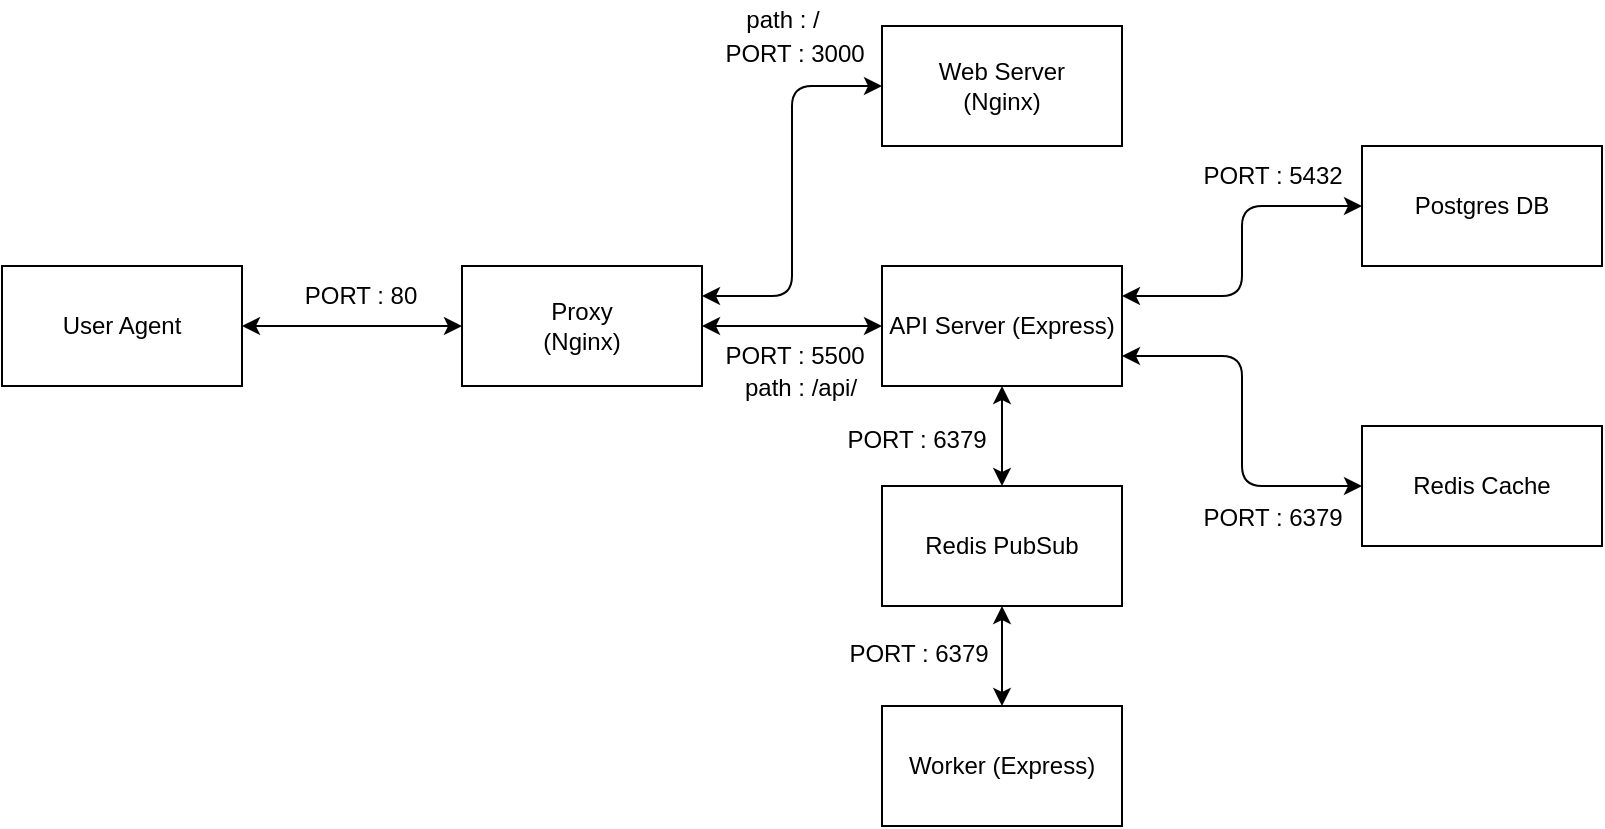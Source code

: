 <mxfile>
    <diagram id="piDafpqhtRUU5qUU-vj8" name="Page-1">
        <mxGraphModel dx="883" dy="518" grid="1" gridSize="10" guides="1" tooltips="1" connect="1" arrows="1" fold="1" page="1" pageScale="1" pageWidth="1169" pageHeight="827" math="0" shadow="0">
            <root>
                <mxCell id="0"/>
                <mxCell id="1" parent="0"/>
                <mxCell id="JDbVQdWDWLPik-uImzkJ-9" style="edgeStyle=orthogonalEdgeStyle;rounded=0;orthogonalLoop=1;jettySize=auto;html=1;exitX=1;exitY=0.5;exitDx=0;exitDy=0;entryX=0;entryY=0.5;entryDx=0;entryDy=0;startArrow=classic;startFill=1;" parent="1" source="JDbVQdWDWLPik-uImzkJ-1" target="JDbVQdWDWLPik-uImzkJ-2" edge="1">
                    <mxGeometry relative="1" as="geometry"/>
                </mxCell>
                <mxCell id="JDbVQdWDWLPik-uImzkJ-1" value="User Agent" style="rounded=0;whiteSpace=wrap;html=1;" parent="1" vertex="1">
                    <mxGeometry x="130" y="310" width="120" height="60" as="geometry"/>
                </mxCell>
                <mxCell id="JDbVQdWDWLPik-uImzkJ-17" style="edgeStyle=orthogonalEdgeStyle;rounded=0;orthogonalLoop=1;jettySize=auto;html=1;exitX=1;exitY=0.5;exitDx=0;exitDy=0;entryX=0;entryY=0.5;entryDx=0;entryDy=0;startArrow=classic;startFill=1;" parent="1" source="JDbVQdWDWLPik-uImzkJ-2" target="JDbVQdWDWLPik-uImzkJ-4" edge="1">
                    <mxGeometry relative="1" as="geometry"/>
                </mxCell>
                <mxCell id="2" style="edgeStyle=elbowEdgeStyle;html=1;exitX=1;exitY=0.25;exitDx=0;exitDy=0;entryX=0;entryY=0.5;entryDx=0;entryDy=0;startArrow=classic;startFill=1;rounded=1;" edge="1" parent="1" source="JDbVQdWDWLPik-uImzkJ-2" target="JDbVQdWDWLPik-uImzkJ-3">
                    <mxGeometry relative="1" as="geometry"/>
                </mxCell>
                <mxCell id="JDbVQdWDWLPik-uImzkJ-2" value="Proxy&lt;br&gt;(Nginx)" style="rounded=0;whiteSpace=wrap;html=1;" parent="1" vertex="1">
                    <mxGeometry x="360" y="310" width="120" height="60" as="geometry"/>
                </mxCell>
                <mxCell id="JDbVQdWDWLPik-uImzkJ-3" value="Web Server&lt;br&gt;(Nginx)" style="rounded=0;whiteSpace=wrap;html=1;" parent="1" vertex="1">
                    <mxGeometry x="570" y="190" width="120" height="60" as="geometry"/>
                </mxCell>
                <mxCell id="JDbVQdWDWLPik-uImzkJ-13" style="edgeStyle=orthogonalEdgeStyle;rounded=0;orthogonalLoop=1;jettySize=auto;html=1;exitX=0.5;exitY=1;exitDx=0;exitDy=0;startArrow=classic;startFill=1;" parent="1" source="JDbVQdWDWLPik-uImzkJ-4" target="JDbVQdWDWLPik-uImzkJ-5" edge="1">
                    <mxGeometry relative="1" as="geometry"/>
                </mxCell>
                <mxCell id="JDbVQdWDWLPik-uImzkJ-15" style="edgeStyle=orthogonalEdgeStyle;rounded=1;orthogonalLoop=1;jettySize=auto;html=1;exitX=1;exitY=0.25;exitDx=0;exitDy=0;entryX=0;entryY=0.5;entryDx=0;entryDy=0;startArrow=classic;startFill=1;" parent="1" source="JDbVQdWDWLPik-uImzkJ-4" target="JDbVQdWDWLPik-uImzkJ-6" edge="1">
                    <mxGeometry relative="1" as="geometry"/>
                </mxCell>
                <mxCell id="JDbVQdWDWLPik-uImzkJ-16" style="edgeStyle=orthogonalEdgeStyle;rounded=1;orthogonalLoop=1;jettySize=auto;html=1;exitX=1;exitY=0.75;exitDx=0;exitDy=0;entryX=0;entryY=0.5;entryDx=0;entryDy=0;startArrow=classic;startFill=1;" parent="1" source="JDbVQdWDWLPik-uImzkJ-4" target="JDbVQdWDWLPik-uImzkJ-7" edge="1">
                    <mxGeometry relative="1" as="geometry"/>
                </mxCell>
                <mxCell id="JDbVQdWDWLPik-uImzkJ-4" value="API Server (Express)" style="rounded=0;whiteSpace=wrap;html=1;" parent="1" vertex="1">
                    <mxGeometry x="570" y="310" width="120" height="60" as="geometry"/>
                </mxCell>
                <mxCell id="JDbVQdWDWLPik-uImzkJ-14" style="edgeStyle=orthogonalEdgeStyle;rounded=0;orthogonalLoop=1;jettySize=auto;html=1;exitX=0.5;exitY=1;exitDx=0;exitDy=0;startArrow=classic;startFill=1;" parent="1" source="JDbVQdWDWLPik-uImzkJ-5" target="JDbVQdWDWLPik-uImzkJ-8" edge="1">
                    <mxGeometry relative="1" as="geometry"/>
                </mxCell>
                <mxCell id="JDbVQdWDWLPik-uImzkJ-5" value="Redis PubSub" style="rounded=0;whiteSpace=wrap;html=1;" parent="1" vertex="1">
                    <mxGeometry x="570" y="420" width="120" height="60" as="geometry"/>
                </mxCell>
                <mxCell id="JDbVQdWDWLPik-uImzkJ-6" value="Postgres DB" style="rounded=0;whiteSpace=wrap;html=1;" parent="1" vertex="1">
                    <mxGeometry x="810" y="250" width="120" height="60" as="geometry"/>
                </mxCell>
                <mxCell id="JDbVQdWDWLPik-uImzkJ-7" value="Redis Cache" style="rounded=0;whiteSpace=wrap;html=1;" parent="1" vertex="1">
                    <mxGeometry x="810" y="390" width="120" height="60" as="geometry"/>
                </mxCell>
                <mxCell id="JDbVQdWDWLPik-uImzkJ-8" value="Worker (Express)" style="rounded=0;whiteSpace=wrap;html=1;" parent="1" vertex="1">
                    <mxGeometry x="570" y="530" width="120" height="60" as="geometry"/>
                </mxCell>
                <mxCell id="3" value="PORT : 3000" style="text;html=1;align=center;verticalAlign=middle;resizable=0;points=[];autosize=1;strokeColor=none;fillColor=none;" vertex="1" parent="1">
                    <mxGeometry x="481" y="194" width="90" height="20" as="geometry"/>
                </mxCell>
                <mxCell id="4" value="PORT : 5500" style="text;html=1;align=center;verticalAlign=middle;resizable=0;points=[];autosize=1;strokeColor=none;fillColor=none;" vertex="1" parent="1">
                    <mxGeometry x="481" y="345" width="90" height="20" as="geometry"/>
                </mxCell>
                <mxCell id="5" value="PORT : 5432&lt;span style=&quot;color: rgba(0 , 0 , 0 , 0) ; font-family: monospace ; font-size: 0px&quot;&gt;%3CmxGraphModel%3E%3Croot%3E%3CmxCell%20id%3D%220%22%2F%3E%3CmxCell%20id%3D%221%22%20parent%3D%220%22%2F%3E%3CmxCell%20id%3D%222%22%20value%3D%22PORT%20%3A%203000%22%20style%3D%22text%3Bhtml%3D1%3Balign%3Dcenter%3BverticalAlign%3Dmiddle%3Bresizable%3D0%3Bpoints%3D%5B%5D%3Bautosize%3D1%3BstrokeColor%3Dnone%3BfillColor%3Dnone%3B%22%20vertex%3D%221%22%20parent%3D%221%22%3E%3CmxGeometry%20x%3D%22481%22%20y%3D%22194%22%20width%3D%2290%22%20height%3D%2220%22%20as%3D%22geometry%22%2F%3E%3C%2FmxCell%3E%3C%2Froot%3E%3C%2FmxGraphModel%3E&lt;/span&gt;" style="text;html=1;align=center;verticalAlign=middle;resizable=0;points=[];autosize=1;strokeColor=none;fillColor=none;" vertex="1" parent="1">
                    <mxGeometry x="720" y="255" width="90" height="20" as="geometry"/>
                </mxCell>
                <mxCell id="6" value="PORT : 6379" style="text;html=1;align=center;verticalAlign=middle;resizable=0;points=[];autosize=1;strokeColor=none;fillColor=none;" vertex="1" parent="1">
                    <mxGeometry x="720" y="426" width="90" height="20" as="geometry"/>
                </mxCell>
                <mxCell id="7" value="PORT : 6379" style="text;html=1;align=center;verticalAlign=middle;resizable=0;points=[];autosize=1;strokeColor=none;fillColor=none;" vertex="1" parent="1">
                    <mxGeometry x="542" y="387" width="90" height="20" as="geometry"/>
                </mxCell>
                <mxCell id="8" value="PORT : 6379" style="text;html=1;align=center;verticalAlign=middle;resizable=0;points=[];autosize=1;strokeColor=none;fillColor=none;" vertex="1" parent="1">
                    <mxGeometry x="543" y="494" width="90" height="20" as="geometry"/>
                </mxCell>
                <mxCell id="9" value="PORT : 80" style="text;html=1;align=center;verticalAlign=middle;resizable=0;points=[];autosize=1;strokeColor=none;fillColor=none;" vertex="1" parent="1">
                    <mxGeometry x="274" y="315" width="70" height="20" as="geometry"/>
                </mxCell>
                <mxCell id="10" value="path : /" style="text;html=1;align=center;verticalAlign=middle;resizable=0;points=[];autosize=1;strokeColor=none;fillColor=none;" vertex="1" parent="1">
                    <mxGeometry x="495" y="177" width="50" height="20" as="geometry"/>
                </mxCell>
                <mxCell id="11" value="path : /api/" style="text;html=1;align=center;verticalAlign=middle;resizable=0;points=[];autosize=1;strokeColor=none;fillColor=none;" vertex="1" parent="1">
                    <mxGeometry x="494" y="361" width="70" height="20" as="geometry"/>
                </mxCell>
            </root>
        </mxGraphModel>
    </diagram>
</mxfile>